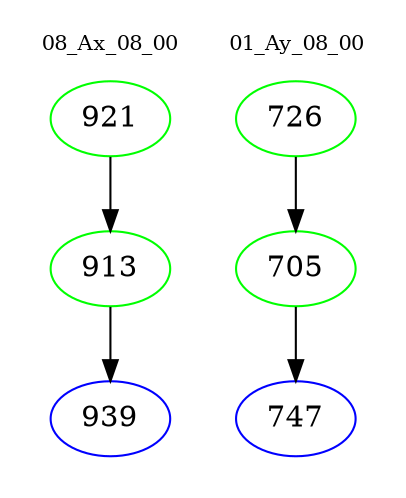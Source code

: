 digraph{
subgraph cluster_0 {
color = white
label = "08_Ax_08_00";
fontsize=10;
T0_921 [label="921", color="green"]
T0_921 -> T0_913 [color="black"]
T0_913 [label="913", color="green"]
T0_913 -> T0_939 [color="black"]
T0_939 [label="939", color="blue"]
}
subgraph cluster_1 {
color = white
label = "01_Ay_08_00";
fontsize=10;
T1_726 [label="726", color="green"]
T1_726 -> T1_705 [color="black"]
T1_705 [label="705", color="green"]
T1_705 -> T1_747 [color="black"]
T1_747 [label="747", color="blue"]
}
}
